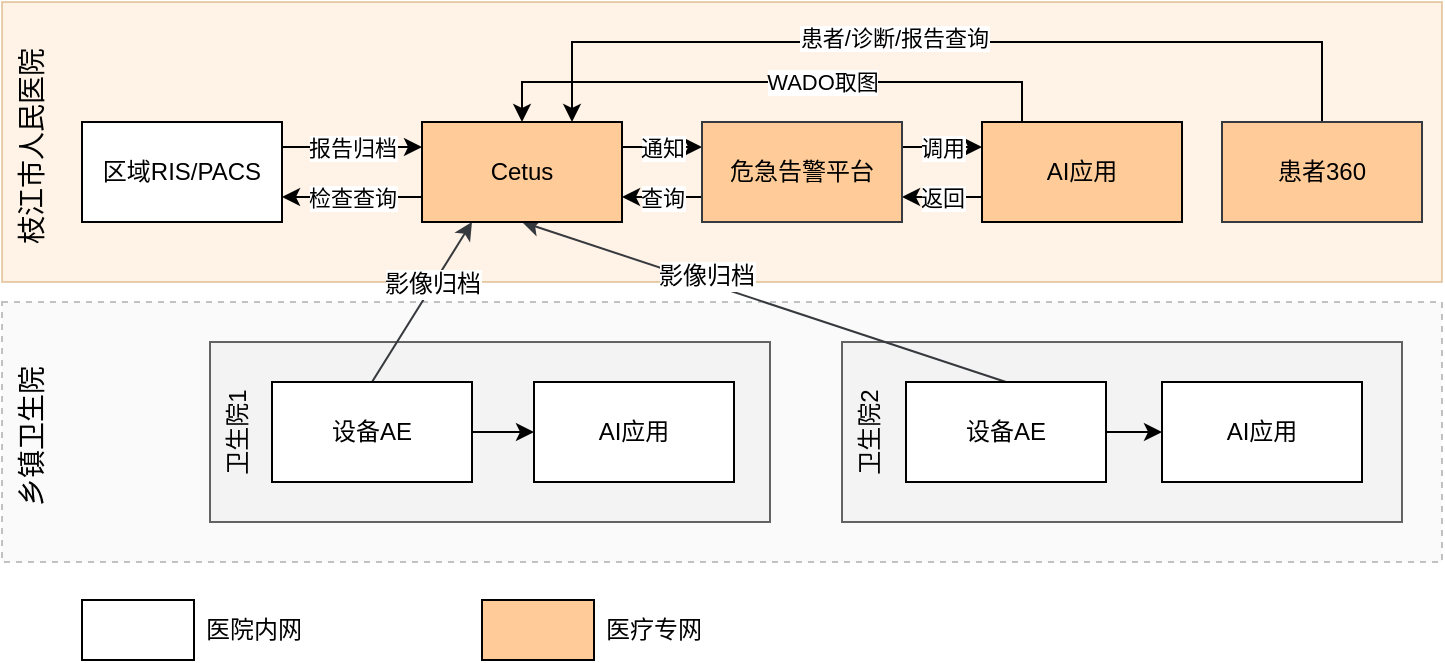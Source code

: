 <mxfile version="19.0.3" type="device"><diagram id="F9HyVHvMUxgOKzChUkeS" name="第 1 页"><mxGraphModel dx="942" dy="685" grid="1" gridSize="10" guides="1" tooltips="1" connect="1" arrows="1" fold="1" page="1" pageScale="1" pageWidth="1169" pageHeight="827" math="0" shadow="0"><root><mxCell id="0"/><mxCell id="1" parent="0"/><mxCell id="apodYYFnsmA6dT8eJ6ix-19" value="" style="rounded=0;whiteSpace=wrap;html=1;opacity=30;fillColor=#eeeeee;strokeColor=#36393d;dashed=1;" parent="1" vertex="1"><mxGeometry x="40" y="250" width="720" height="130" as="geometry"/></mxCell><mxCell id="apodYYFnsmA6dT8eJ6ix-33" value="" style="rounded=0;whiteSpace=wrap;html=1;fillColor=#EEEEEE;fontSize=14;opacity=60;gradientColor=none;shadow=0;glass=0;" parent="1" vertex="1"><mxGeometry x="144" y="270" width="280" height="90" as="geometry"/></mxCell><mxCell id="apodYYFnsmA6dT8eJ6ix-34" value="" style="rounded=0;whiteSpace=wrap;html=1;fillColor=#EEEEEE;fontSize=14;opacity=60;strokeColor=#000000;fontColor=#ffffff;" parent="1" vertex="1"><mxGeometry x="460" y="270" width="280" height="90" as="geometry"/></mxCell><mxCell id="apodYYFnsmA6dT8eJ6ix-20" value="" style="rounded=0;whiteSpace=wrap;html=1;opacity=30;fillColor=#fad7ac;strokeColor=#b46504;" parent="1" vertex="1"><mxGeometry x="40" y="100" width="720" height="140" as="geometry"/></mxCell><mxCell id="apodYYFnsmA6dT8eJ6ix-9" style="rounded=0;orthogonalLoop=1;jettySize=auto;html=1;exitX=0.5;exitY=0;exitDx=0;exitDy=0;entryX=0.25;entryY=1;entryDx=0;entryDy=0;fillColor=#ffcc99;strokeColor=#36393d;" parent="1" source="apodYYFnsmA6dT8eJ6ix-1" target="apodYYFnsmA6dT8eJ6ix-6" edge="1"><mxGeometry relative="1" as="geometry"/></mxCell><mxCell id="apodYYFnsmA6dT8eJ6ix-44" value="影像归档" style="edgeLabel;html=1;align=center;verticalAlign=middle;resizable=0;points=[];fontSize=12;" parent="apodYYFnsmA6dT8eJ6ix-9" vertex="1" connectable="0"><mxGeometry x="0.221" y="1" relative="1" as="geometry"><mxPoint as="offset"/></mxGeometry></mxCell><mxCell id="apodYYFnsmA6dT8eJ6ix-38" style="edgeStyle=none;rounded=0;orthogonalLoop=1;jettySize=auto;html=1;exitX=1;exitY=0.5;exitDx=0;exitDy=0;fontSize=12;" parent="1" source="apodYYFnsmA6dT8eJ6ix-1" target="apodYYFnsmA6dT8eJ6ix-12" edge="1"><mxGeometry relative="1" as="geometry"/></mxCell><mxCell id="apodYYFnsmA6dT8eJ6ix-1" value="设备AE" style="rounded=0;whiteSpace=wrap;html=1;" parent="1" vertex="1"><mxGeometry x="175" y="290" width="100" height="50" as="geometry"/></mxCell><mxCell id="apodYYFnsmA6dT8eJ6ix-10" style="rounded=0;orthogonalLoop=1;jettySize=auto;html=1;exitX=0.5;exitY=0;exitDx=0;exitDy=0;entryX=0.5;entryY=1;entryDx=0;entryDy=0;fillColor=#ffcc99;strokeColor=#36393d;" parent="1" source="apodYYFnsmA6dT8eJ6ix-2" target="apodYYFnsmA6dT8eJ6ix-6" edge="1"><mxGeometry relative="1" as="geometry"/></mxCell><mxCell id="apodYYFnsmA6dT8eJ6ix-45" value="影像归档" style="edgeLabel;html=1;align=center;verticalAlign=middle;resizable=0;points=[];fontSize=12;" parent="apodYYFnsmA6dT8eJ6ix-10" vertex="1" connectable="0"><mxGeometry x="0.251" y="-3" relative="1" as="geometry"><mxPoint as="offset"/></mxGeometry></mxCell><mxCell id="apodYYFnsmA6dT8eJ6ix-17" style="edgeStyle=none;rounded=0;orthogonalLoop=1;jettySize=auto;html=1;exitX=0.5;exitY=1;exitDx=0;exitDy=0;entryX=0.5;entryY=0;entryDx=0;entryDy=0;" parent="1" edge="1"><mxGeometry relative="1" as="geometry"><mxPoint x="450" y="330" as="sourcePoint"/></mxGeometry></mxCell><mxCell id="wjSaIgIELiD83kKuhWGD-2" value="通知" style="edgeStyle=orthogonalEdgeStyle;rounded=0;orthogonalLoop=1;jettySize=auto;html=1;exitX=1;exitY=0.25;exitDx=0;exitDy=0;entryX=0;entryY=0.25;entryDx=0;entryDy=0;" parent="1" source="apodYYFnsmA6dT8eJ6ix-6" target="lNygnXjWMXEXaCHYzi4d-2" edge="1"><mxGeometry relative="1" as="geometry"/></mxCell><mxCell id="Eue9NVc_LLNwBL0kqISX-3" value="检查查询" style="edgeStyle=orthogonalEdgeStyle;rounded=0;orthogonalLoop=1;jettySize=auto;html=1;exitX=0;exitY=0.75;exitDx=0;exitDy=0;entryX=1;entryY=0.75;entryDx=0;entryDy=0;" parent="1" source="apodYYFnsmA6dT8eJ6ix-6" target="Eue9NVc_LLNwBL0kqISX-1" edge="1"><mxGeometry relative="1" as="geometry"/></mxCell><mxCell id="apodYYFnsmA6dT8eJ6ix-6" value="Cetus" style="rounded=0;whiteSpace=wrap;html=1;strokeColor=#000000;fillColor=#FFCC99;flipH=1;flipV=0;" parent="1" vertex="1"><mxGeometry x="250" y="160" width="100" height="50" as="geometry"/></mxCell><mxCell id="apodYYFnsmA6dT8eJ6ix-12" value="AI应用" style="rounded=0;whiteSpace=wrap;html=1;" parent="1" vertex="1"><mxGeometry x="306" y="290" width="100" height="50" as="geometry"/></mxCell><mxCell id="apodYYFnsmA6dT8eJ6ix-13" value="AI应用" style="rounded=0;whiteSpace=wrap;html=1;" parent="1" vertex="1"><mxGeometry x="620" y="290" width="100" height="50" as="geometry"/></mxCell><mxCell id="wjSaIgIELiD83kKuhWGD-4" value="WADO取图" style="edgeStyle=orthogonalEdgeStyle;rounded=0;orthogonalLoop=1;jettySize=auto;html=1;exitX=0.5;exitY=0;exitDx=0;exitDy=0;entryX=0.5;entryY=0;entryDx=0;entryDy=0;" parent="1" source="apodYYFnsmA6dT8eJ6ix-25" target="apodYYFnsmA6dT8eJ6ix-6" edge="1"><mxGeometry relative="1" as="geometry"><Array as="points"><mxPoint x="580" y="170"/><mxPoint x="550" y="170"/><mxPoint x="550" y="140"/><mxPoint x="300" y="140"/></Array></mxGeometry></mxCell><mxCell id="wjSaIgIELiD83kKuhWGD-6" value="返回" style="edgeStyle=orthogonalEdgeStyle;rounded=0;orthogonalLoop=1;jettySize=auto;html=1;exitX=0;exitY=0.75;exitDx=0;exitDy=0;entryX=1;entryY=0.75;entryDx=0;entryDy=0;" parent="1" source="apodYYFnsmA6dT8eJ6ix-25" target="lNygnXjWMXEXaCHYzi4d-2" edge="1"><mxGeometry relative="1" as="geometry"/></mxCell><mxCell id="apodYYFnsmA6dT8eJ6ix-25" value="AI应用" style="rounded=0;whiteSpace=wrap;html=1;strokeColor=#000000;fillColor=#FFCC99;flipH=1;flipV=0;" parent="1" vertex="1"><mxGeometry x="530" y="160" width="100" height="50" as="geometry"/></mxCell><mxCell id="apodYYFnsmA6dT8eJ6ix-27" value="乡镇卫生院" style="text;html=1;strokeColor=none;fillColor=none;align=center;verticalAlign=top;whiteSpace=wrap;rounded=0;opacity=60;horizontal=0;fontSize=14;" parent="1" vertex="1"><mxGeometry x="40" y="277" width="30" height="80" as="geometry"/></mxCell><mxCell id="apodYYFnsmA6dT8eJ6ix-28" value="枝江市人民医院" style="text;html=1;strokeColor=none;fillColor=none;align=center;verticalAlign=middle;whiteSpace=wrap;rounded=0;opacity=60;horizontal=0;fontSize=14;rotation=0;" parent="1" vertex="1"><mxGeometry x="40" y="122" width="30" height="100" as="geometry"/></mxCell><mxCell id="apodYYFnsmA6dT8eJ6ix-35" value="卫生院1" style="text;html=1;strokeColor=none;fillColor=none;align=center;verticalAlign=top;whiteSpace=wrap;rounded=0;opacity=60;horizontal=0;fontSize=12;" parent="1" vertex="1"><mxGeometry x="144" y="275" width="30" height="80" as="geometry"/></mxCell><mxCell id="apodYYFnsmA6dT8eJ6ix-36" value="卫生院2" style="text;html=1;strokeColor=none;fillColor=none;align=center;verticalAlign=top;whiteSpace=wrap;rounded=0;opacity=60;horizontal=0;fontSize=12;" parent="1" vertex="1"><mxGeometry x="460" y="275" width="30" height="80" as="geometry"/></mxCell><mxCell id="apodYYFnsmA6dT8eJ6ix-39" style="edgeStyle=none;rounded=0;orthogonalLoop=1;jettySize=auto;html=1;exitX=1;exitY=0.5;exitDx=0;exitDy=0;entryX=0;entryY=0.5;entryDx=0;entryDy=0;fontSize=12;" parent="1" source="apodYYFnsmA6dT8eJ6ix-2" target="apodYYFnsmA6dT8eJ6ix-13" edge="1"><mxGeometry relative="1" as="geometry"/></mxCell><mxCell id="apodYYFnsmA6dT8eJ6ix-2" value="设备AE" style="rounded=0;whiteSpace=wrap;html=1;" parent="1" vertex="1"><mxGeometry x="492" y="290" width="100" height="50" as="geometry"/></mxCell><mxCell id="wjSaIgIELiD83kKuhWGD-3" value="调用" style="edgeStyle=orthogonalEdgeStyle;rounded=0;orthogonalLoop=1;jettySize=auto;html=1;exitX=1;exitY=0.25;exitDx=0;exitDy=0;entryX=0;entryY=0.25;entryDx=0;entryDy=0;" parent="1" source="lNygnXjWMXEXaCHYzi4d-2" target="apodYYFnsmA6dT8eJ6ix-25" edge="1"><mxGeometry relative="1" as="geometry"/></mxCell><mxCell id="wjSaIgIELiD83kKuhWGD-7" value="查询" style="edgeStyle=orthogonalEdgeStyle;rounded=0;orthogonalLoop=1;jettySize=auto;html=1;exitX=0;exitY=0.75;exitDx=0;exitDy=0;entryX=1;entryY=0.75;entryDx=0;entryDy=0;" parent="1" source="lNygnXjWMXEXaCHYzi4d-2" target="apodYYFnsmA6dT8eJ6ix-6" edge="1"><mxGeometry relative="1" as="geometry"/></mxCell><mxCell id="lNygnXjWMXEXaCHYzi4d-2" value="危急告警平台" style="rounded=0;whiteSpace=wrap;html=1;strokeColor=#36393d;fillColor=#ffcc99;flipH=1;flipV=0;" parent="1" vertex="1"><mxGeometry x="390" y="160" width="100" height="50" as="geometry"/></mxCell><mxCell id="w20lqS840aeJLRiiixS7-5" style="edgeStyle=orthogonalEdgeStyle;rounded=0;orthogonalLoop=1;jettySize=auto;html=1;exitX=0.5;exitY=0;exitDx=0;exitDy=0;entryX=0.75;entryY=0;entryDx=0;entryDy=0;" parent="1" source="w20lqS840aeJLRiiixS7-4" target="apodYYFnsmA6dT8eJ6ix-6" edge="1"><mxGeometry relative="1" as="geometry"><Array as="points"><mxPoint x="690" y="120"/><mxPoint x="295" y="120"/></Array></mxGeometry></mxCell><mxCell id="w20lqS840aeJLRiiixS7-6" value="患者/诊断/报告查询" style="edgeLabel;html=1;align=center;verticalAlign=middle;resizable=0;points=[];" parent="w20lqS840aeJLRiiixS7-5" vertex="1" connectable="0"><mxGeometry x="0.118" y="-2" relative="1" as="geometry"><mxPoint as="offset"/></mxGeometry></mxCell><mxCell id="w20lqS840aeJLRiiixS7-4" value="患者360" style="rounded=0;whiteSpace=wrap;html=1;strokeColor=#36393d;fillColor=#ffcc99;flipH=1;flipV=0;" parent="1" vertex="1"><mxGeometry x="650" y="160" width="100" height="50" as="geometry"/></mxCell><mxCell id="Eue9NVc_LLNwBL0kqISX-2" value="报告归档" style="edgeStyle=orthogonalEdgeStyle;rounded=0;orthogonalLoop=1;jettySize=auto;html=1;exitX=1;exitY=0.25;exitDx=0;exitDy=0;entryX=0;entryY=0.25;entryDx=0;entryDy=0;" parent="1" source="Eue9NVc_LLNwBL0kqISX-1" target="apodYYFnsmA6dT8eJ6ix-6" edge="1"><mxGeometry relative="1" as="geometry"/></mxCell><mxCell id="Eue9NVc_LLNwBL0kqISX-1" value="区域RIS/PACS" style="rounded=0;whiteSpace=wrap;html=1;strokeColor=#000000;fillColor=#FFFFFF;flipH=1;flipV=0;" parent="1" vertex="1"><mxGeometry x="80" y="160" width="100" height="50" as="geometry"/></mxCell><mxCell id="_b3Zlf_8Tj6wgfsTM12l-1" value="" style="rounded=0;whiteSpace=wrap;html=1;strokeColor=#000000;fillColor=default;" vertex="1" parent="1"><mxGeometry x="80" y="399" width="56" height="30" as="geometry"/></mxCell><mxCell id="_b3Zlf_8Tj6wgfsTM12l-3" value="" style="rounded=0;whiteSpace=wrap;html=1;strokeColor=#000000;fillColor=#FFCC99;" vertex="1" parent="1"><mxGeometry x="280" y="399" width="56" height="30" as="geometry"/></mxCell><mxCell id="_b3Zlf_8Tj6wgfsTM12l-4" value="医院内网" style="text;html=1;strokeColor=none;fillColor=none;align=center;verticalAlign=middle;whiteSpace=wrap;rounded=0;" vertex="1" parent="1"><mxGeometry x="136" y="399" width="60" height="30" as="geometry"/></mxCell><mxCell id="_b3Zlf_8Tj6wgfsTM12l-5" value="医疗专网" style="text;html=1;strokeColor=none;fillColor=none;align=center;verticalAlign=middle;whiteSpace=wrap;rounded=0;" vertex="1" parent="1"><mxGeometry x="336" y="399" width="60" height="30" as="geometry"/></mxCell></root></mxGraphModel></diagram></mxfile>